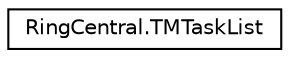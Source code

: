 digraph "Graphical Class Hierarchy"
{
 // LATEX_PDF_SIZE
  edge [fontname="Helvetica",fontsize="10",labelfontname="Helvetica",labelfontsize="10"];
  node [fontname="Helvetica",fontsize="10",shape=record];
  rankdir="LR";
  Node0 [label="RingCentral.TMTaskList",height=0.2,width=0.4,color="black", fillcolor="white", style="filled",URL="$classRingCentral_1_1TMTaskList.html",tooltip=" "];
}
